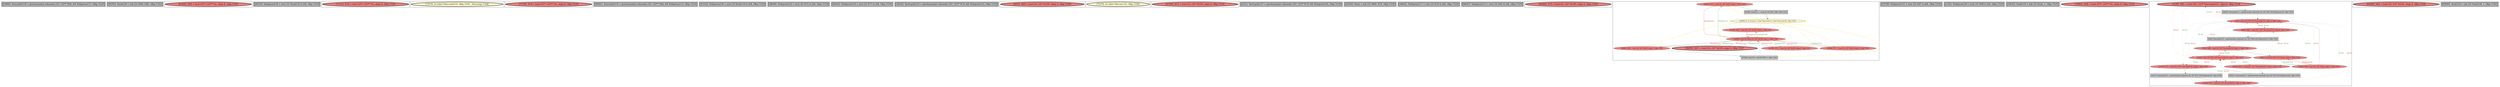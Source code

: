 
digraph G {





subgraph cluster27 {


node7151 [penwidth=3.0,fontsize=20,fillcolor=grey,label="[59/60]  %arrayidx118 = getelementptr inbounds i32*, i32** %69, i64 %idxprom117, !dbg !1529",shape=rectangle,style=filled ]



}

subgraph cluster26 {


node7150 [penwidth=3.0,fontsize=20,fillcolor=grey,label="[92/93]  %sub128 = sub i32 3000, %82, !dbg !1542",shape=rectangle,style=filled ]



}

subgraph cluster25 {


node7149 [penwidth=3.0,fontsize=20,fillcolor=lightcoral,label="[67/68]  %69 = load i32**, i32*** %c, align 8, !dbg !1529",shape=ellipse,style=filled ]



}

subgraph cluster24 {


node7148 [penwidth=3.0,fontsize=20,fillcolor=grey,label="[69/70]  %idxprom130 = zext i32 %sub129 to i64, !dbg !1539",shape=rectangle,style=filled ]



}

subgraph cluster22 {


node7146 [penwidth=3.0,fontsize=20,fillcolor=lightcoral,label="[71/72]  %74 = load i32**, i32*** %c, align 8, !dbg !1534",shape=ellipse,style=filled ]



}

subgraph cluster20 {


node7144 [penwidth=3.0,fontsize=20,fillcolor=lemonchiffon,label="[73/74]  br label %for.cond110, !dbg !1547, !llvm.loop !1548",shape=ellipse,style=filled ]



}

subgraph cluster18 {


node7142 [penwidth=3.0,fontsize=20,fillcolor=lightcoral,label="[77/78]  %79 = load i32**, i32*** %c, align 8, !dbg !1539",shape=ellipse,style=filled ]



}

subgraph cluster16 {


node7140 [penwidth=3.0,fontsize=20,fillcolor=grey,label="[80/81]  %arrayidx114 = getelementptr inbounds i32*, i32** %64, i64 %idxprom113, !dbg !1524",shape=rectangle,style=filled ]



}

subgraph cluster17 {


node7141 [penwidth=3.0,fontsize=20,fillcolor=grey,label="[51/52]  %idxprom120 = zext i32 %sub119 to i64, !dbg !1529",shape=rectangle,style=filled ]



}

subgraph cluster4 {


node7106 [penwidth=3.0,fontsize=20,fillcolor=grey,label="[48/49]  %idxprom122 = zext i32 %75 to i64, !dbg !1534",shape=rectangle,style=filled ]



}

subgraph cluster3 {


node7105 [penwidth=3.0,fontsize=20,fillcolor=grey,label="[44/45]  %idxprom124 = zext i32 %77 to i64, !dbg !1534",shape=rectangle,style=filled ]



}

subgraph cluster2 {


node7104 [penwidth=3.0,fontsize=20,fillcolor=grey,label="[34/35]  %arrayidx123 = getelementptr inbounds i32*, i32** %74, i64 %idxprom122, !dbg !1534",shape=rectangle,style=filled ]



}

subgraph cluster1 {


node7103 [penwidth=3.0,fontsize=20,fillcolor=lightcoral,label="[0/33]  %80 = load i32, i32* %i105, align 4, !dbg !1540",shape=ellipse,style=filled ]



}

subgraph cluster12 {


node7136 [penwidth=3.0,fontsize=20,fillcolor=lemonchiffon,label="[75/76]  br label %for.inc132, !dbg !1545",shape=ellipse,style=filled ]



}

subgraph cluster5 {


node7107 [penwidth=3.0,fontsize=20,fillcolor=lightcoral,label="[47/50]  %75 = load i32, i32* %i105, align 4, !dbg !1535",shape=ellipse,style=filled ]



}

subgraph cluster0 {


node7102 [penwidth=3.0,fontsize=20,fillcolor=grey,label="[2/31]  %arrayidx127 = getelementptr inbounds i32*, i32** %79, i64 %idxprom126, !dbg !1539",shape=rectangle,style=filled ]



}

subgraph cluster6 {


node7108 [penwidth=3.0,fontsize=20,fillcolor=grey,label="[53/56]  %sub = sub i32 3000, %72, !dbg !1532",shape=rectangle,style=filled ]



}

subgraph cluster14 {


node7138 [penwidth=3.0,fontsize=20,fillcolor=grey,label="[64/65]  %idxprom117 = zext i32 %70 to i64, !dbg !1529",shape=rectangle,style=filled ]



}

subgraph cluster7 {


node7109 [penwidth=3.0,fontsize=20,fillcolor=grey,label="[86/87]  %idxprom113 = zext i32 %65 to i64, !dbg !1524",shape=rectangle,style=filled ]



}

subgraph cluster23 {


node7147 [penwidth=3.0,fontsize=20,fillcolor=lightcoral,label="[63/66]  %70 = load i32, i32* %i105, align 4, !dbg !1530",shape=ellipse,style=filled ]



}

subgraph cluster8 {


node7119 [fillcolor=lightcoral,label="[40/97]  %63 = load i32, i32* %j109, align 4, !dbg !1520",shape=ellipse,style=filled ]
node7118 [fillcolor=lemonchiffon,label="[42/95]  br i1 %cmp111, label %for.body112, label %for.end134, !dbg !1523",shape=ellipse,style=filled ]
node7117 [fillcolor=grey,label="[41/96]  %cmp111 = icmp ult i32 %63, 1500, !dbg !1522",shape=rectangle,style=filled ]
node7116 [penwidth=3.0,fontsize=20,fillcolor=lightcoral,label="[36/99]  %67 = load i32, i32* %j109, align 4, !dbg !1527",shape=ellipse,style=filled ]
node7111 [fillcolor=grey,label="[57/58]  %inc133 = add i32 %83, 1, !dbg !1546",shape=rectangle,style=filled ]
node7110 [fillcolor=lightcoral,label="[61/62]  %72 = load i32, i32* %j109, align 4, !dbg !1531",shape=ellipse,style=filled ]
node7112 [fillcolor=lightcoral,label="[43/46]  %77 = load i32, i32* %j109, align 4, !dbg !1536",shape=ellipse,style=filled ]
node7115 [fillcolor=lightcoral,label="[83/84]  %83 = load i32, i32* %j109, align 4, !dbg !1546",shape=ellipse,style=filled ]
node7113 [fillcolor=lightcoral,label="[39/98]  store i32 %inc133, i32* %j109, align 4, !dbg !1546",shape=ellipse,style=filled ]
node7114 [fillcolor=lightcoral,label="[91/94]  %82 = load i32, i32* %j109, align 4, !dbg !1541",shape=ellipse,style=filled ]

node7118->node7110 [style=solid,color=gold,label="C",penwidth=1.0,fontcolor=gold ]
node7118->node7119 [style=solid,color=gold,label="C",penwidth=1.0,fontcolor=gold ]
node7118->node7117 [style=solid,color=gold,label="C",penwidth=1.0,fontcolor=gold ]
node7116->node7113 [style=solid,color=firebrick3,label="A|indep|Const",penwidth=1.0,fontcolor=firebrick3 ]
node7117->node7118 [style=solid,color=black,label="",penwidth=0.5,fontcolor=black ]
node7118->node7111 [style=solid,color=gold,label="C",penwidth=1.0,fontcolor=gold ]
node7115->node7113 [style=solid,color=firebrick3,label="A|indep|Const",penwidth=1.0,fontcolor=firebrick3 ]
node7113->node7115 [style=solid,color=forestgreen,label="T|indep|Const",penwidth=1.0,fontcolor=forestgreen ]
node7113->node7116 [style=solid,color=forestgreen,label="T|indep|Const",penwidth=1.0,fontcolor=forestgreen ]
node7118->node7114 [style=solid,color=gold,label="C",penwidth=1.0,fontcolor=gold ]
node7118->node7116 [style=solid,color=gold,label="C",penwidth=1.0,fontcolor=gold ]
node7119->node7117 [style=solid,color=black,label="",penwidth=0.5,fontcolor=black ]
node7118->node7118 [style=solid,color=gold,label="C",penwidth=1.0,fontcolor=gold ]
node7118->node7112 [style=solid,color=gold,label="C",penwidth=1.0,fontcolor=gold ]
node7113->node7112 [style=solid,color=forestgreen,label="T|indep|Const",penwidth=1.0,fontcolor=forestgreen ]
node7113->node7110 [style=solid,color=forestgreen,label="T|indep|Const",penwidth=1.0,fontcolor=forestgreen ]
node7113->node7114 [style=solid,color=forestgreen,label="T|indep|Const",penwidth=1.0,fontcolor=forestgreen ]
node7118->node7115 [style=solid,color=gold,label="C",penwidth=1.0,fontcolor=gold ]
node7110->node7113 [style=solid,color=firebrick3,label="A|indep|Const",penwidth=1.0,fontcolor=firebrick3 ]
node7115->node7111 [style=solid,color=black,label="",penwidth=0.5,fontcolor=black ]
node7114->node7113 [style=solid,color=firebrick3,label="A|indep|Const",penwidth=1.0,fontcolor=firebrick3 ]
node7111->node7113 [style=solid,color=black,label="",penwidth=0.5,fontcolor=black ]
node7113->node7119 [style=solid,color=forestgreen,label="T|indep|Const",penwidth=1.0,fontcolor=forestgreen ]
node7112->node7113 [style=solid,color=firebrick3,label="A|indep|Const",penwidth=1.0,fontcolor=firebrick3 ]
node7118->node7113 [style=solid,color=gold,label="C",penwidth=1.0,fontcolor=gold ]
node7119->node7113 [style=solid,color=firebrick3,label="A|indep|Const",penwidth=1.0,fontcolor=firebrick3 ]


}

subgraph cluster21 {


node7145 [penwidth=3.0,fontsize=20,fillcolor=grey,label="[37/38]  %idxprom115 = zext i32 %67 to i64, !dbg !1524",shape=rectangle,style=filled ]



}

subgraph cluster9 {


node7120 [penwidth=3.0,fontsize=20,fillcolor=grey,label="[1/32]  %idxprom126 = zext i32 %80 to i64, !dbg !1539",shape=rectangle,style=filled ]



}

subgraph cluster19 {


node7143 [penwidth=3.0,fontsize=20,fillcolor=grey,label="[54/55]  %sub119 = sub i32 %sub, 1, !dbg !1533",shape=rectangle,style=filled ]



}

subgraph cluster10 {


node7121 [penwidth=3.0,fontsize=20,fillcolor=lightcoral,label="[79/82]  %64 = load i32**, i32*** %c, align 8, !dbg !1524",shape=ellipse,style=filled ]



}

subgraph cluster11 {


node7132 [penwidth=3.0,fontsize=20,fillcolor=lightcoral,label="[3/30]  %81 = load i32*, i32** %arrayidx127, align 8, !dbg !1539",shape=ellipse,style=filled ]
node7131 [fillcolor=lightcoral,label="[7/24]  %68 = load i32, i32* %arrayidx116, align 4, !dbg !1524",shape=ellipse,style=filled ]
node7129 [fillcolor=grey,label="[14/17]  %arrayidx121 = getelementptr inbounds i32, i32* %71, i64 %idxprom120, !dbg !1529",shape=rectangle,style=filled ]
node7130 [fillcolor=lightcoral,label="[4/27]  store i32 %78, i32* %arrayidx131, align 4, !dbg !1544",shape=ellipse,style=filled ]
node7123 [fillcolor=lightcoral,label="[15/16]  %73 = load i32, i32* %arrayidx121, align 4, !dbg !1529",shape=ellipse,style=filled ]
node7122 [fillcolor=grey,label="[28/29]  %arrayidx131 = getelementptr inbounds i32, i32* %81, i64 %idxprom130, !dbg !1539",shape=rectangle,style=filled ]
node7135 [fillcolor=lightcoral,label="[12/23]  store i32 %73, i32* %arrayidx125, align 4, !dbg !1537",shape=ellipse,style=filled ]
node7134 [fillcolor=lightcoral,label="[9/10]  %78 = load i32, i32* %tmp, align 4, !dbg !1538",shape=ellipse,style=filled ]
node7126 [fillcolor=lightcoral,label="[13/18]  %71 = load i32*, i32** %arrayidx118, align 8, !dbg !1529",shape=ellipse,style=filled ]
node7128 [fillcolor=grey,label="[6/25]  %arrayidx116 = getelementptr inbounds i32, i32* %66, i64 %idxprom115, !dbg !1524",shape=rectangle,style=filled ]
node7127 [fillcolor=lightcoral,label="[8/11]  store i32 %68, i32* %tmp, align 4, !dbg !1528",shape=ellipse,style=filled ]
node7124 [fillcolor=lightcoral,label="[19/22]  %76 = load i32*, i32** %arrayidx123, align 8, !dbg !1534",shape=ellipse,style=filled ]
node7133 [fillcolor=lightcoral,label="[5/26]  %66 = load i32*, i32** %arrayidx114, align 8, !dbg !1524",shape=ellipse,style=filled ]
node7125 [fillcolor=grey,label="[20/21]  %arrayidx125 = getelementptr inbounds i32, i32* %76, i64 %idxprom124, !dbg !1534",shape=rectangle,style=filled ]

node7127->node7134 [style=solid,color=forestgreen,label="T|indep|Const",penwidth=1.0,fontcolor=forestgreen ]
node7134->node7127 [style=solid,color=firebrick3,label="A|indep|Const",penwidth=1.0,fontcolor=firebrick3 ]
node7130->node7126 [style=dotted,color=forestgreen,label="T|Conf",penwidth=1.0,fontcolor=forestgreen ]
node7126->node7130 [style=dotted,color=firebrick3,label="A|Conf",penwidth=1.0,fontcolor=firebrick3 ]
node7125->node7135 [style=solid,color=black,label="",penwidth=0.5,fontcolor=black ]
node7123->node7135 [style=dotted,color=firebrick3,label="A|Conf",penwidth=1.0,fontcolor=firebrick3 ]
node7131->node7135 [style=dotted,color=firebrick3,label="A|Conf",penwidth=1.0,fontcolor=firebrick3 ]
node7130->node7124 [style=dotted,color=forestgreen,label="T|Conf",penwidth=1.0,fontcolor=forestgreen ]
node7124->node7130 [style=dotted,color=firebrick3,label="A|Conf",penwidth=1.0,fontcolor=firebrick3 ]
node7126->node7135 [style=dotted,color=firebrick3,label="A|Conf",penwidth=1.0,fontcolor=firebrick3 ]
node7132->node7122 [style=solid,color=black,label="",penwidth=0.5,fontcolor=black ]
node7130->node7123 [style=dotted,color=forestgreen,label="T|Conf",penwidth=1.0,fontcolor=forestgreen ]
node7130->node7131 [style=dotted,color=forestgreen,label="T|Conf",penwidth=1.0,fontcolor=forestgreen ]
node7133->node7128 [style=solid,color=black,label="",penwidth=0.5,fontcolor=black ]
node7126->node7129 [style=solid,color=black,label="",penwidth=0.5,fontcolor=black ]
node7133->node7130 [style=dotted,color=firebrick3,label="A|Conf",penwidth=1.0,fontcolor=firebrick3 ]
node7122->node7130 [style=solid,color=black,label="",penwidth=0.5,fontcolor=black ]
node7130->node7133 [style=dotted,color=forestgreen,label="T|Conf",penwidth=1.0,fontcolor=forestgreen ]
node7133->node7135 [style=dotted,color=firebrick3,label="A|Conf",penwidth=1.0,fontcolor=firebrick3 ]
node7135->node7123 [style=dotted,color=forestgreen,label="T|Conf",penwidth=1.0,fontcolor=forestgreen ]
node7135->node7124 [style=dotted,color=forestgreen,label="T|Conf",penwidth=1.0,fontcolor=forestgreen ]
node7135->node7131 [style=dotted,color=forestgreen,label="T|Conf",penwidth=1.0,fontcolor=forestgreen ]
node7131->node7127 [style=solid,color=black,label="",penwidth=0.5,fontcolor=black ]
node7134->node7130 [style=solid,color=black,label="",penwidth=0.5,fontcolor=black ]
node7132->node7130 [style=dotted,color=firebrick3,label="A|Conf",penwidth=1.0,fontcolor=firebrick3 ]
node7123->node7130 [style=dotted,color=firebrick3,label="A|Conf",penwidth=1.0,fontcolor=firebrick3 ]
node7132->node7135 [style=dotted,color=firebrick3,label="A|Conf",penwidth=1.0,fontcolor=firebrick3 ]
node7124->node7125 [style=solid,color=black,label="",penwidth=0.5,fontcolor=black ]
node7130->node7132 [style=dotted,color=forestgreen,label="T|Conf",penwidth=1.0,fontcolor=forestgreen ]
node7135->node7133 [style=dotted,color=forestgreen,label="T|Conf",penwidth=1.0,fontcolor=forestgreen ]
node7135->node7132 [style=dotted,color=forestgreen,label="T|Conf",penwidth=1.0,fontcolor=forestgreen ]
node7129->node7123 [style=solid,color=black,label="",penwidth=0.5,fontcolor=black ]
node7128->node7131 [style=solid,color=black,label="",penwidth=0.5,fontcolor=black ]
node7135->node7126 [style=dotted,color=forestgreen,label="T|Conf",penwidth=1.0,fontcolor=forestgreen ]
node7131->node7130 [style=dotted,color=firebrick3,label="A|Conf",penwidth=1.0,fontcolor=firebrick3 ]
node7124->node7135 [style=dotted,color=firebrick3,label="A|Conf",penwidth=1.0,fontcolor=firebrick3 ]


}

subgraph cluster13 {


node7137 [penwidth=3.0,fontsize=20,fillcolor=lightcoral,label="[85/88]  %65 = load i32, i32* %i105, align 4, !dbg !1526",shape=ellipse,style=filled ]



}

subgraph cluster15 {


node7139 [penwidth=3.0,fontsize=20,fillcolor=grey,label="[89/90]  %sub129 = sub i32 %sub128, 1, !dbg !1543",shape=rectangle,style=filled ]



}

}
